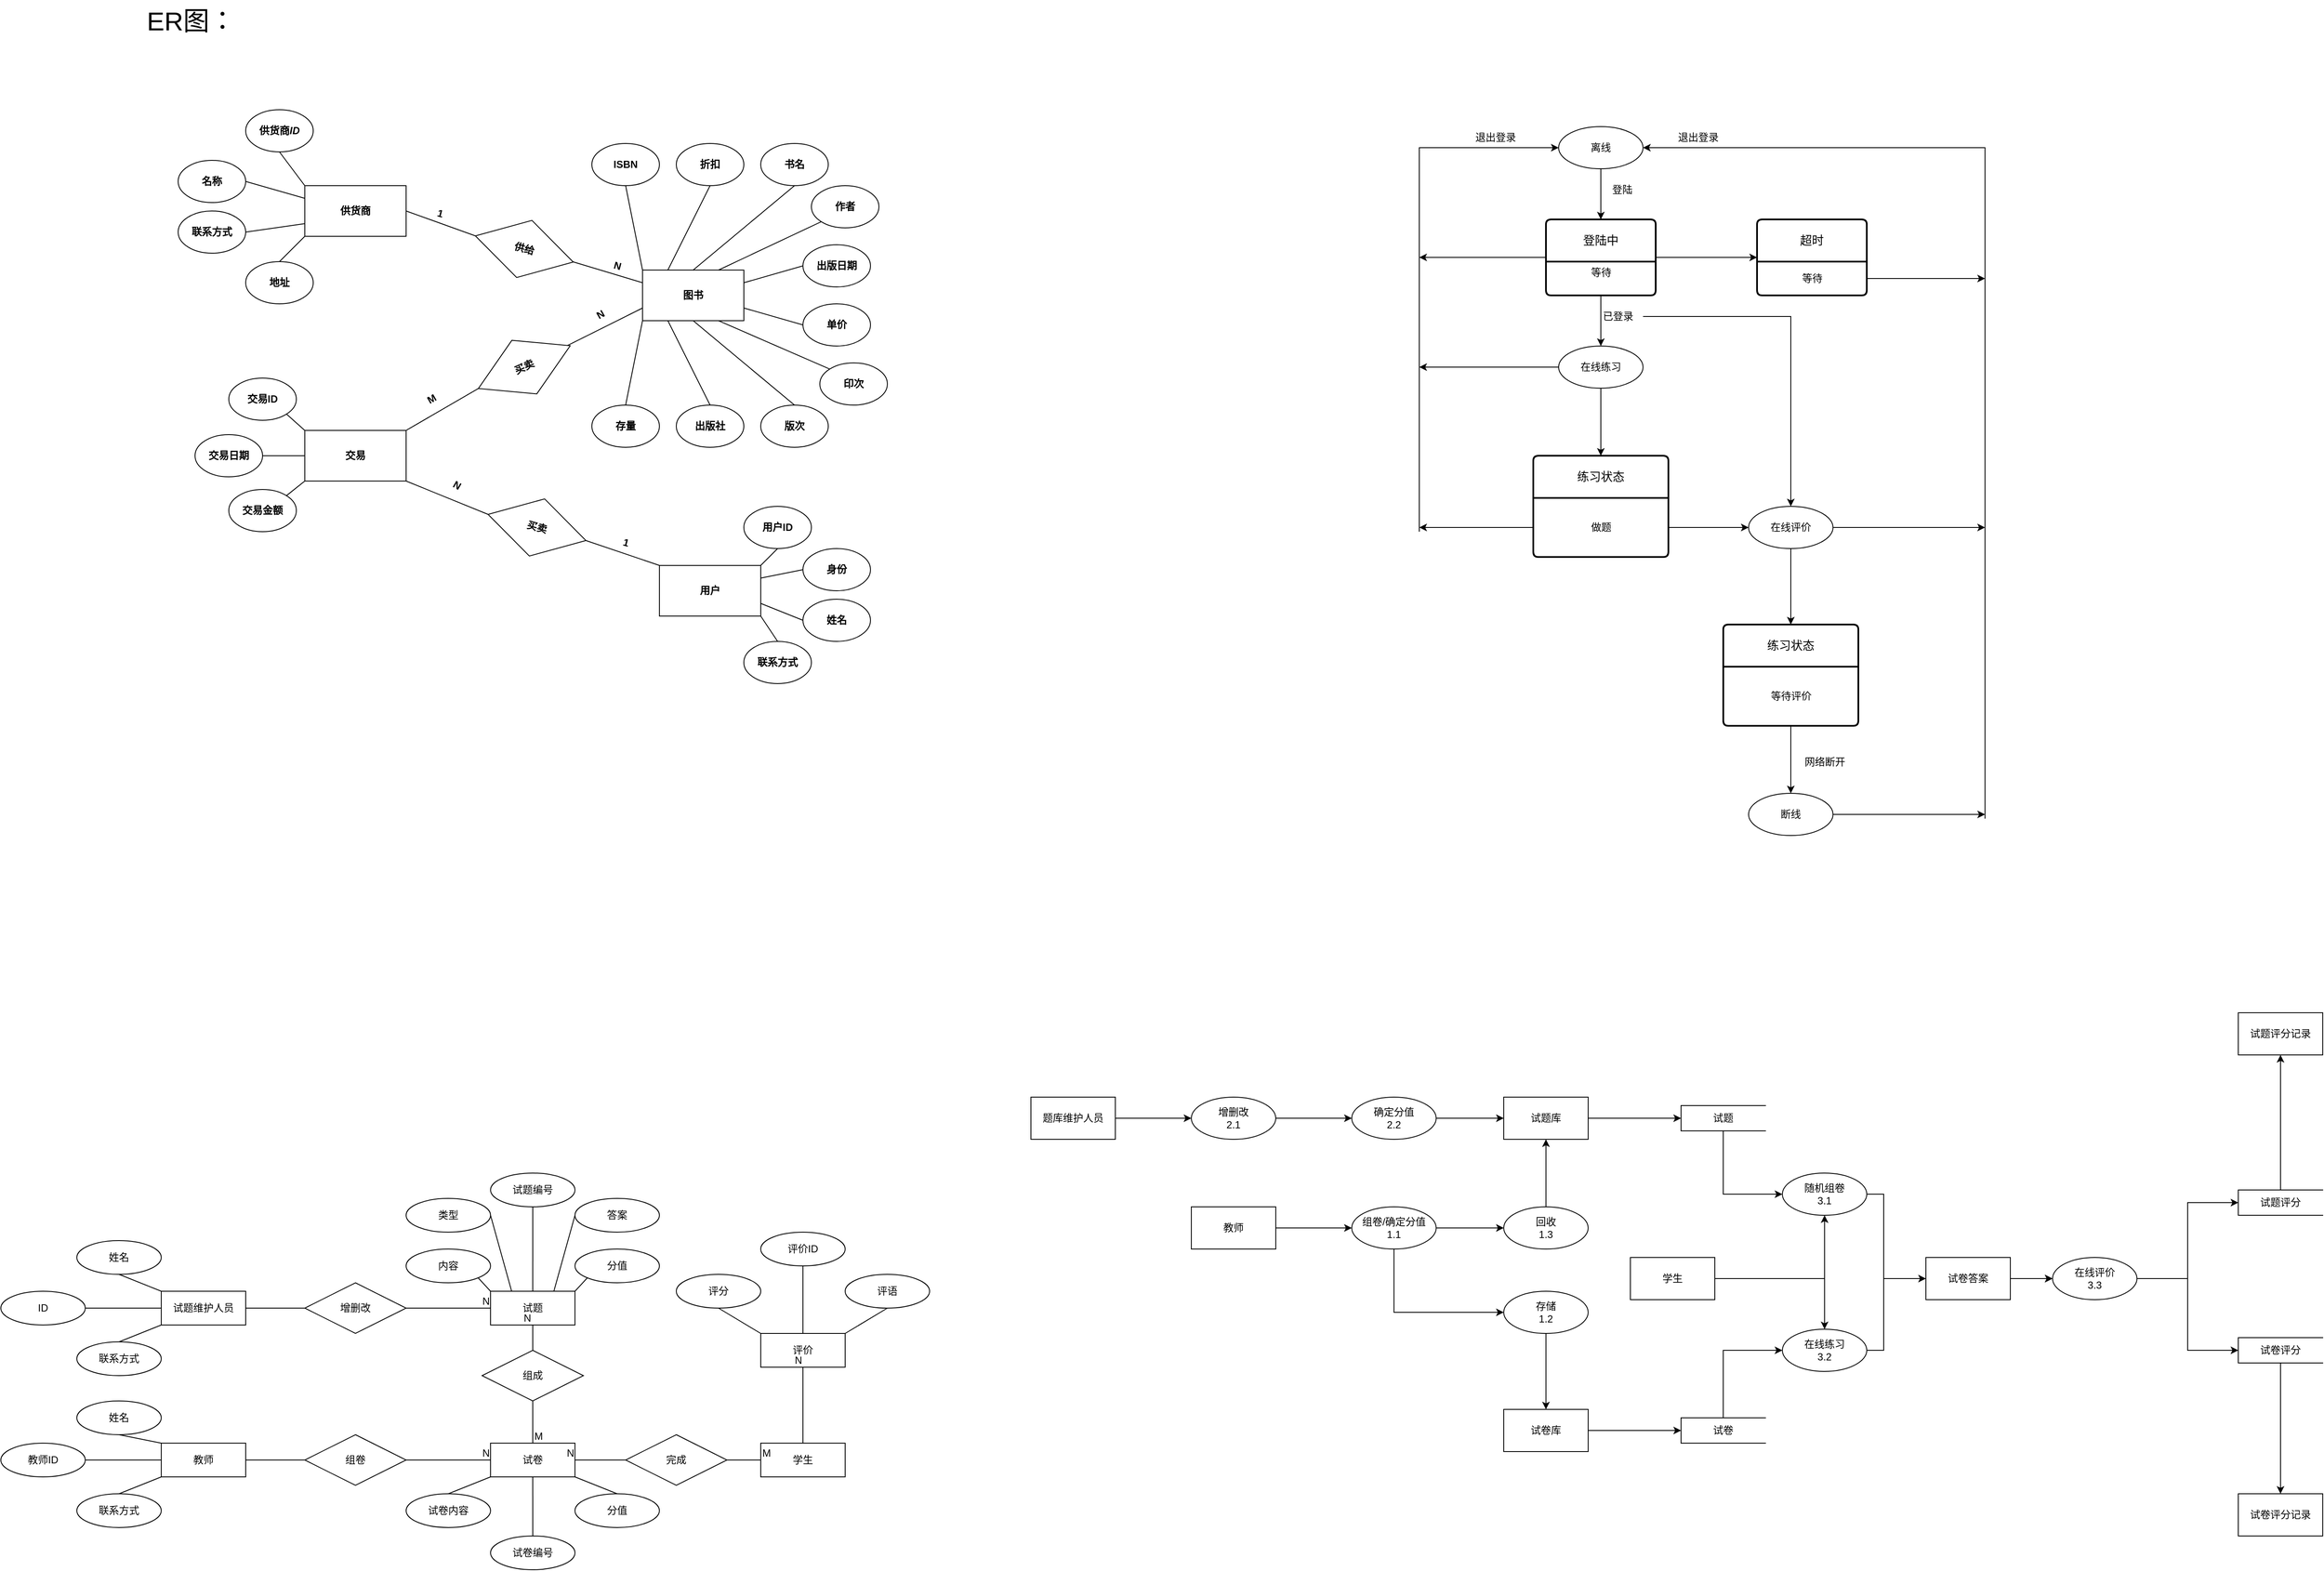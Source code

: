 <mxfile version="24.7.7">
  <diagram name="第 1 页" id="ETo3M96pmxpQNR2pEy0Q">
    <mxGraphModel dx="3614" dy="1863" grid="0" gridSize="10" guides="1" tooltips="1" connect="1" arrows="1" fold="1" page="1" pageScale="1" pageWidth="100000" pageHeight="1000000" math="0" shadow="0">
      <root>
        <mxCell id="0" />
        <mxCell id="1" parent="0" />
        <mxCell id="edP7fKeh5xxDw6Jfyfg2-1" value="图书" style="rounded=0;whiteSpace=wrap;html=1;fontStyle=1" vertex="1" parent="1">
          <mxGeometry x="810" y="730" width="120" height="60" as="geometry" />
        </mxCell>
        <mxCell id="edP7fKeh5xxDw6Jfyfg2-2" value="供货商" style="rounded=0;whiteSpace=wrap;html=1;fontStyle=1" vertex="1" parent="1">
          <mxGeometry x="410" y="630" width="120" height="60" as="geometry" />
        </mxCell>
        <mxCell id="edP7fKeh5xxDw6Jfyfg2-3" value="用户" style="rounded=0;whiteSpace=wrap;html=1;fontStyle=1" vertex="1" parent="1">
          <mxGeometry x="830" y="1080" width="120" height="60" as="geometry" />
        </mxCell>
        <mxCell id="edP7fKeh5xxDw6Jfyfg2-4" value="交易" style="rounded=0;whiteSpace=wrap;html=1;fontStyle=1" vertex="1" parent="1">
          <mxGeometry x="410" y="920" width="120" height="60" as="geometry" />
        </mxCell>
        <mxCell id="edP7fKeh5xxDw6Jfyfg2-7" value="供货商&lt;i&gt;ID&lt;/i&gt;" style="ellipse;whiteSpace=wrap;html=1;fontStyle=1" vertex="1" parent="1">
          <mxGeometry x="340" y="540" width="80" height="50" as="geometry" />
        </mxCell>
        <mxCell id="edP7fKeh5xxDw6Jfyfg2-9" value="联系方式" style="ellipse;whiteSpace=wrap;html=1;fontStyle=1" vertex="1" parent="1">
          <mxGeometry x="260" y="660" width="80" height="50" as="geometry" />
        </mxCell>
        <mxCell id="edP7fKeh5xxDw6Jfyfg2-10" value="名称" style="ellipse;whiteSpace=wrap;html=1;fontStyle=1" vertex="1" parent="1">
          <mxGeometry x="260" y="600" width="80" height="50" as="geometry" />
        </mxCell>
        <mxCell id="edP7fKeh5xxDw6Jfyfg2-11" value="印次" style="ellipse;whiteSpace=wrap;html=1;fontStyle=1" vertex="1" parent="1">
          <mxGeometry x="1020" y="840" width="80" height="50" as="geometry" />
        </mxCell>
        <mxCell id="edP7fKeh5xxDw6Jfyfg2-12" value="单价" style="ellipse;whiteSpace=wrap;html=1;fontStyle=1" vertex="1" parent="1">
          <mxGeometry x="1000" y="770" width="80" height="50" as="geometry" />
        </mxCell>
        <mxCell id="edP7fKeh5xxDw6Jfyfg2-13" value="出版日期" style="ellipse;whiteSpace=wrap;html=1;fontStyle=1" vertex="1" parent="1">
          <mxGeometry x="1000" y="700" width="80" height="50" as="geometry" />
        </mxCell>
        <mxCell id="edP7fKeh5xxDw6Jfyfg2-14" value="作者" style="ellipse;whiteSpace=wrap;html=1;fontStyle=1" vertex="1" parent="1">
          <mxGeometry x="1010" y="630" width="80" height="50" as="geometry" />
        </mxCell>
        <mxCell id="edP7fKeh5xxDw6Jfyfg2-15" value="书名" style="ellipse;whiteSpace=wrap;html=1;fontStyle=1" vertex="1" parent="1">
          <mxGeometry x="950" y="580" width="80" height="50" as="geometry" />
        </mxCell>
        <mxCell id="edP7fKeh5xxDw6Jfyfg2-16" value="ISBN" style="ellipse;whiteSpace=wrap;html=1;fontStyle=1" vertex="1" parent="1">
          <mxGeometry x="750" y="580" width="80" height="50" as="geometry" />
        </mxCell>
        <mxCell id="edP7fKeh5xxDw6Jfyfg2-18" value="版次" style="ellipse;whiteSpace=wrap;html=1;fontStyle=1" vertex="1" parent="1">
          <mxGeometry x="950" y="890" width="80" height="50" as="geometry" />
        </mxCell>
        <mxCell id="edP7fKeh5xxDw6Jfyfg2-19" value="存量" style="ellipse;whiteSpace=wrap;html=1;fontStyle=1" vertex="1" parent="1">
          <mxGeometry x="750" y="890" width="80" height="50" as="geometry" />
        </mxCell>
        <mxCell id="edP7fKeh5xxDw6Jfyfg2-20" value="折扣" style="ellipse;whiteSpace=wrap;html=1;fontStyle=1" vertex="1" parent="1">
          <mxGeometry x="850" y="580" width="80" height="50" as="geometry" />
        </mxCell>
        <mxCell id="edP7fKeh5xxDw6Jfyfg2-21" value="出版社" style="ellipse;whiteSpace=wrap;html=1;fontStyle=1" vertex="1" parent="1">
          <mxGeometry x="850" y="890" width="80" height="50" as="geometry" />
        </mxCell>
        <mxCell id="edP7fKeh5xxDw6Jfyfg2-22" value="地址" style="ellipse;whiteSpace=wrap;html=1;fontStyle=1" vertex="1" parent="1">
          <mxGeometry x="340" y="720" width="80" height="50" as="geometry" />
        </mxCell>
        <mxCell id="edP7fKeh5xxDw6Jfyfg2-23" value="" style="endArrow=none;html=1;rounded=0;entryX=0.5;entryY=1;entryDx=0;entryDy=0;exitX=0;exitY=0;exitDx=0;exitDy=0;fontStyle=1" edge="1" parent="1" source="edP7fKeh5xxDw6Jfyfg2-1" target="edP7fKeh5xxDw6Jfyfg2-16">
          <mxGeometry width="50" height="50" relative="1" as="geometry">
            <mxPoint x="760" y="840" as="sourcePoint" />
            <mxPoint x="810" y="790" as="targetPoint" />
          </mxGeometry>
        </mxCell>
        <mxCell id="edP7fKeh5xxDw6Jfyfg2-24" value="" style="endArrow=none;html=1;rounded=0;entryX=0.5;entryY=1;entryDx=0;entryDy=0;exitX=0.5;exitY=0;exitDx=0;exitDy=0;fontStyle=1" edge="1" parent="1" source="edP7fKeh5xxDw6Jfyfg2-1" target="edP7fKeh5xxDw6Jfyfg2-15">
          <mxGeometry width="50" height="50" relative="1" as="geometry">
            <mxPoint x="857" y="745" as="sourcePoint" />
            <mxPoint x="820" y="680" as="targetPoint" />
          </mxGeometry>
        </mxCell>
        <mxCell id="edP7fKeh5xxDw6Jfyfg2-25" value="" style="endArrow=none;html=1;rounded=0;entryX=0.5;entryY=0;entryDx=0;entryDy=0;exitX=0;exitY=1;exitDx=0;exitDy=0;fontStyle=1" edge="1" parent="1" source="edP7fKeh5xxDw6Jfyfg2-1" target="edP7fKeh5xxDw6Jfyfg2-19">
          <mxGeometry width="50" height="50" relative="1" as="geometry">
            <mxPoint x="867" y="755" as="sourcePoint" />
            <mxPoint x="830" y="690" as="targetPoint" />
          </mxGeometry>
        </mxCell>
        <mxCell id="edP7fKeh5xxDw6Jfyfg2-26" value="" style="endArrow=none;html=1;rounded=0;entryX=0.75;entryY=0;entryDx=0;entryDy=0;exitX=0;exitY=1;exitDx=0;exitDy=0;fontStyle=1" edge="1" parent="1" source="edP7fKeh5xxDw6Jfyfg2-14" target="edP7fKeh5xxDw6Jfyfg2-1">
          <mxGeometry width="50" height="50" relative="1" as="geometry">
            <mxPoint x="877" y="765" as="sourcePoint" />
            <mxPoint x="840" y="700" as="targetPoint" />
          </mxGeometry>
        </mxCell>
        <mxCell id="edP7fKeh5xxDw6Jfyfg2-27" value="" style="endArrow=none;html=1;rounded=0;entryX=0;entryY=0.5;entryDx=0;entryDy=0;exitX=1;exitY=0.25;exitDx=0;exitDy=0;fontStyle=1" edge="1" parent="1" source="edP7fKeh5xxDw6Jfyfg2-1" target="edP7fKeh5xxDw6Jfyfg2-13">
          <mxGeometry width="50" height="50" relative="1" as="geometry">
            <mxPoint x="887" y="775" as="sourcePoint" />
            <mxPoint x="850" y="710" as="targetPoint" />
          </mxGeometry>
        </mxCell>
        <mxCell id="edP7fKeh5xxDw6Jfyfg2-28" value="" style="endArrow=none;html=1;rounded=0;entryX=0;entryY=0.5;entryDx=0;entryDy=0;exitX=1;exitY=0.75;exitDx=0;exitDy=0;fontStyle=1" edge="1" parent="1" source="edP7fKeh5xxDw6Jfyfg2-1" target="edP7fKeh5xxDw6Jfyfg2-12">
          <mxGeometry width="50" height="50" relative="1" as="geometry">
            <mxPoint x="940" y="755" as="sourcePoint" />
            <mxPoint x="1000" y="735" as="targetPoint" />
          </mxGeometry>
        </mxCell>
        <mxCell id="edP7fKeh5xxDw6Jfyfg2-29" value="" style="endArrow=none;html=1;rounded=0;entryX=0.5;entryY=0;entryDx=0;entryDy=0;exitX=0.5;exitY=1;exitDx=0;exitDy=0;fontStyle=1" edge="1" parent="1" source="edP7fKeh5xxDw6Jfyfg2-1" target="edP7fKeh5xxDw6Jfyfg2-18">
          <mxGeometry width="50" height="50" relative="1" as="geometry">
            <mxPoint x="950" y="765" as="sourcePoint" />
            <mxPoint x="1010" y="745" as="targetPoint" />
          </mxGeometry>
        </mxCell>
        <mxCell id="edP7fKeh5xxDw6Jfyfg2-30" value="" style="endArrow=none;html=1;rounded=0;entryX=0;entryY=0;entryDx=0;entryDy=0;exitX=0.75;exitY=1;exitDx=0;exitDy=0;fontStyle=1" edge="1" parent="1" source="edP7fKeh5xxDw6Jfyfg2-1" target="edP7fKeh5xxDw6Jfyfg2-11">
          <mxGeometry width="50" height="50" relative="1" as="geometry">
            <mxPoint x="960" y="775" as="sourcePoint" />
            <mxPoint x="1020" y="755" as="targetPoint" />
          </mxGeometry>
        </mxCell>
        <mxCell id="edP7fKeh5xxDw6Jfyfg2-32" value="" style="endArrow=none;html=1;rounded=0;entryX=0.5;entryY=1;entryDx=0;entryDy=0;exitX=0;exitY=0;exitDx=0;exitDy=0;fontStyle=1" edge="1" parent="1" source="edP7fKeh5xxDw6Jfyfg2-2" target="edP7fKeh5xxDw6Jfyfg2-7">
          <mxGeometry width="50" height="50" relative="1" as="geometry">
            <mxPoint x="810" y="740" as="sourcePoint" />
            <mxPoint x="860" y="690" as="targetPoint" />
          </mxGeometry>
        </mxCell>
        <mxCell id="edP7fKeh5xxDw6Jfyfg2-33" value="" style="endArrow=none;html=1;rounded=0;entryX=1;entryY=0.5;entryDx=0;entryDy=0;exitX=0;exitY=0.25;exitDx=0;exitDy=0;fontStyle=1" edge="1" parent="1" source="edP7fKeh5xxDw6Jfyfg2-2" target="edP7fKeh5xxDw6Jfyfg2-10">
          <mxGeometry width="50" height="50" relative="1" as="geometry">
            <mxPoint x="420" y="640" as="sourcePoint" />
            <mxPoint x="390" y="600" as="targetPoint" />
          </mxGeometry>
        </mxCell>
        <mxCell id="edP7fKeh5xxDw6Jfyfg2-34" value="" style="endArrow=none;html=1;rounded=0;entryX=0;entryY=1;entryDx=0;entryDy=0;exitX=0.5;exitY=0;exitDx=0;exitDy=0;fontStyle=1" edge="1" parent="1" source="edP7fKeh5xxDw6Jfyfg2-22" target="edP7fKeh5xxDw6Jfyfg2-2">
          <mxGeometry width="50" height="50" relative="1" as="geometry">
            <mxPoint x="430" y="650" as="sourcePoint" />
            <mxPoint x="400" y="610" as="targetPoint" />
          </mxGeometry>
        </mxCell>
        <mxCell id="edP7fKeh5xxDw6Jfyfg2-35" value="" style="endArrow=none;html=1;rounded=0;entryX=1;entryY=0.5;entryDx=0;entryDy=0;exitX=0;exitY=0.75;exitDx=0;exitDy=0;fontStyle=1" edge="1" parent="1" source="edP7fKeh5xxDw6Jfyfg2-2" target="edP7fKeh5xxDw6Jfyfg2-9">
          <mxGeometry width="50" height="50" relative="1" as="geometry">
            <mxPoint x="420" y="655" as="sourcePoint" />
            <mxPoint x="350" y="635" as="targetPoint" />
          </mxGeometry>
        </mxCell>
        <mxCell id="edP7fKeh5xxDw6Jfyfg2-36" value="" style="endArrow=none;html=1;rounded=0;entryX=0.5;entryY=0;entryDx=0;entryDy=0;exitX=0.25;exitY=1;exitDx=0;exitDy=0;fontStyle=1" edge="1" parent="1" source="edP7fKeh5xxDw6Jfyfg2-1" target="edP7fKeh5xxDw6Jfyfg2-21">
          <mxGeometry width="50" height="50" relative="1" as="geometry">
            <mxPoint x="880" y="800" as="sourcePoint" />
            <mxPoint x="1000" y="900" as="targetPoint" />
          </mxGeometry>
        </mxCell>
        <mxCell id="edP7fKeh5xxDw6Jfyfg2-37" value="" style="endArrow=none;html=1;rounded=0;entryX=0.5;entryY=1;entryDx=0;entryDy=0;exitX=0.25;exitY=0;exitDx=0;exitDy=0;fontStyle=1" edge="1" parent="1" source="edP7fKeh5xxDw6Jfyfg2-1" target="edP7fKeh5xxDw6Jfyfg2-20">
          <mxGeometry width="50" height="50" relative="1" as="geometry">
            <mxPoint x="820" y="740" as="sourcePoint" />
            <mxPoint x="800" y="640" as="targetPoint" />
          </mxGeometry>
        </mxCell>
        <mxCell id="edP7fKeh5xxDw6Jfyfg2-40" value="用户ID" style="ellipse;whiteSpace=wrap;html=1;fontStyle=1" vertex="1" parent="1">
          <mxGeometry x="930" y="1010" width="80" height="50" as="geometry" />
        </mxCell>
        <mxCell id="edP7fKeh5xxDw6Jfyfg2-41" value="身份" style="ellipse;whiteSpace=wrap;html=1;fontStyle=1" vertex="1" parent="1">
          <mxGeometry x="1000" y="1060" width="80" height="50" as="geometry" />
        </mxCell>
        <mxCell id="edP7fKeh5xxDw6Jfyfg2-42" value="联系方式" style="ellipse;whiteSpace=wrap;html=1;fontStyle=1" vertex="1" parent="1">
          <mxGeometry x="930" y="1170" width="80" height="50" as="geometry" />
        </mxCell>
        <mxCell id="edP7fKeh5xxDw6Jfyfg2-43" value="姓名" style="ellipse;whiteSpace=wrap;html=1;fontStyle=1" vertex="1" parent="1">
          <mxGeometry x="1000" y="1120" width="80" height="50" as="geometry" />
        </mxCell>
        <mxCell id="edP7fKeh5xxDw6Jfyfg2-44" value="" style="endArrow=none;html=1;rounded=0;entryX=0;entryY=0.25;entryDx=0;entryDy=0;exitX=0.987;exitY=0.496;exitDx=0;exitDy=0;exitPerimeter=0;fontStyle=1" edge="1" parent="1" source="edP7fKeh5xxDw6Jfyfg2-45" target="edP7fKeh5xxDw6Jfyfg2-1">
          <mxGeometry width="50" height="50" relative="1" as="geometry">
            <mxPoint x="740" y="720" as="sourcePoint" />
            <mxPoint x="660" y="750" as="targetPoint" />
          </mxGeometry>
        </mxCell>
        <mxCell id="edP7fKeh5xxDw6Jfyfg2-46" value="" style="endArrow=none;html=1;rounded=0;entryX=0;entryY=0.5;entryDx=0;entryDy=0;exitX=1;exitY=0.5;exitDx=0;exitDy=0;fontStyle=1" edge="1" parent="1" source="edP7fKeh5xxDw6Jfyfg2-2" target="edP7fKeh5xxDw6Jfyfg2-45">
          <mxGeometry width="50" height="50" relative="1" as="geometry">
            <mxPoint x="550" y="640" as="sourcePoint" />
            <mxPoint x="813" y="752" as="targetPoint" />
          </mxGeometry>
        </mxCell>
        <mxCell id="edP7fKeh5xxDw6Jfyfg2-45" value="供给" style="rhombus;whiteSpace=wrap;html=1;rotation=15;fontStyle=1" vertex="1" parent="1">
          <mxGeometry x="610" y="670" width="119.98" height="70" as="geometry" />
        </mxCell>
        <mxCell id="edP7fKeh5xxDw6Jfyfg2-48" value="1" style="text;html=1;align=center;verticalAlign=middle;resizable=0;points=[];autosize=1;strokeColor=none;fillColor=none;rotation=15;fontStyle=1" vertex="1" parent="1">
          <mxGeometry x="555" y="648" width="30" height="30" as="geometry" />
        </mxCell>
        <mxCell id="edP7fKeh5xxDw6Jfyfg2-49" value="N" style="text;html=1;align=center;verticalAlign=middle;resizable=0;points=[];autosize=1;strokeColor=none;fillColor=none;rotation=15;fontStyle=1" vertex="1" parent="1">
          <mxGeometry x="765" y="710" width="30" height="30" as="geometry" />
        </mxCell>
        <mxCell id="edP7fKeh5xxDw6Jfyfg2-50" value="" style="endArrow=none;html=1;rounded=0;entryX=0;entryY=0.75;entryDx=0;entryDy=0;fontStyle=1" edge="1" parent="1" source="edP7fKeh5xxDw6Jfyfg2-52" target="edP7fKeh5xxDw6Jfyfg2-1">
          <mxGeometry width="50" height="50" relative="1" as="geometry">
            <mxPoint x="530" y="920" as="sourcePoint" />
            <mxPoint x="580" y="870" as="targetPoint" />
          </mxGeometry>
        </mxCell>
        <mxCell id="edP7fKeh5xxDw6Jfyfg2-53" value="" style="endArrow=none;html=1;rounded=0;entryX=0;entryY=0.5;entryDx=0;entryDy=0;fontStyle=1" edge="1" parent="1" target="edP7fKeh5xxDw6Jfyfg2-52">
          <mxGeometry width="50" height="50" relative="1" as="geometry">
            <mxPoint x="530" y="920" as="sourcePoint" />
            <mxPoint x="810" y="775" as="targetPoint" />
          </mxGeometry>
        </mxCell>
        <mxCell id="edP7fKeh5xxDw6Jfyfg2-52" value="买卖" style="rhombus;whiteSpace=wrap;html=1;rotation=-25;fontStyle=1" vertex="1" parent="1">
          <mxGeometry x="610" y="810" width="119.98" height="70" as="geometry" />
        </mxCell>
        <mxCell id="edP7fKeh5xxDw6Jfyfg2-54" value="M" style="text;html=1;align=center;verticalAlign=middle;resizable=0;points=[];autosize=1;strokeColor=none;fillColor=none;rotation=-30;fontStyle=1" vertex="1" parent="1">
          <mxGeometry x="545" y="868" width="30" height="30" as="geometry" />
        </mxCell>
        <mxCell id="edP7fKeh5xxDw6Jfyfg2-55" value="N" style="text;html=1;align=center;verticalAlign=middle;resizable=0;points=[];autosize=1;strokeColor=none;fillColor=none;rotation=-30;fontStyle=1" vertex="1" parent="1">
          <mxGeometry x="745" y="768" width="30" height="30" as="geometry" />
        </mxCell>
        <mxCell id="edP7fKeh5xxDw6Jfyfg2-57" value="交易金额" style="ellipse;whiteSpace=wrap;html=1;fontStyle=1" vertex="1" parent="1">
          <mxGeometry x="320" y="990" width="80" height="50" as="geometry" />
        </mxCell>
        <mxCell id="edP7fKeh5xxDw6Jfyfg2-58" value="交易日期" style="ellipse;whiteSpace=wrap;html=1;fontStyle=1" vertex="1" parent="1">
          <mxGeometry x="280" y="925" width="80" height="50" as="geometry" />
        </mxCell>
        <mxCell id="edP7fKeh5xxDw6Jfyfg2-59" value="交易ID" style="ellipse;whiteSpace=wrap;html=1;fontStyle=1" vertex="1" parent="1">
          <mxGeometry x="320" y="858" width="80" height="50" as="geometry" />
        </mxCell>
        <mxCell id="edP7fKeh5xxDw6Jfyfg2-60" value="" style="endArrow=none;html=1;rounded=0;exitX=1;exitY=0.5;exitDx=0;exitDy=0;entryX=0;entryY=0.5;entryDx=0;entryDy=0;fontStyle=1" edge="1" parent="1" source="edP7fKeh5xxDw6Jfyfg2-58" target="edP7fKeh5xxDw6Jfyfg2-4">
          <mxGeometry width="50" height="50" relative="1" as="geometry">
            <mxPoint x="710" y="970" as="sourcePoint" />
            <mxPoint x="760" y="920" as="targetPoint" />
          </mxGeometry>
        </mxCell>
        <mxCell id="edP7fKeh5xxDw6Jfyfg2-61" value="" style="endArrow=none;html=1;rounded=0;exitX=1;exitY=0;exitDx=0;exitDy=0;entryX=0;entryY=1;entryDx=0;entryDy=0;fontStyle=1" edge="1" parent="1" source="edP7fKeh5xxDw6Jfyfg2-57" target="edP7fKeh5xxDw6Jfyfg2-4">
          <mxGeometry width="50" height="50" relative="1" as="geometry">
            <mxPoint x="370" y="960" as="sourcePoint" />
            <mxPoint x="420" y="960" as="targetPoint" />
          </mxGeometry>
        </mxCell>
        <mxCell id="edP7fKeh5xxDw6Jfyfg2-62" value="" style="endArrow=none;html=1;rounded=0;exitX=1;exitY=1;exitDx=0;exitDy=0;entryX=0;entryY=0;entryDx=0;entryDy=0;fontStyle=1" edge="1" parent="1" source="edP7fKeh5xxDw6Jfyfg2-59" target="edP7fKeh5xxDw6Jfyfg2-4">
          <mxGeometry width="50" height="50" relative="1" as="geometry">
            <mxPoint x="380" y="970" as="sourcePoint" />
            <mxPoint x="430" y="970" as="targetPoint" />
          </mxGeometry>
        </mxCell>
        <mxCell id="edP7fKeh5xxDw6Jfyfg2-63" value="" style="endArrow=none;html=1;rounded=0;exitX=1;exitY=0.5;exitDx=0;exitDy=0;entryX=0;entryY=0;entryDx=0;entryDy=0;fontStyle=1" edge="1" parent="1" source="edP7fKeh5xxDw6Jfyfg2-64" target="edP7fKeh5xxDw6Jfyfg2-3">
          <mxGeometry width="50" height="50" relative="1" as="geometry">
            <mxPoint x="770" y="870" as="sourcePoint" />
            <mxPoint x="820" y="820" as="targetPoint" />
          </mxGeometry>
        </mxCell>
        <mxCell id="edP7fKeh5xxDw6Jfyfg2-65" value="" style="endArrow=none;html=1;rounded=0;exitX=1;exitY=1;exitDx=0;exitDy=0;entryX=0;entryY=0.5;entryDx=0;entryDy=0;fontStyle=1" edge="1" parent="1" source="edP7fKeh5xxDw6Jfyfg2-4" target="edP7fKeh5xxDw6Jfyfg2-64">
          <mxGeometry width="50" height="50" relative="1" as="geometry">
            <mxPoint x="530" y="980" as="sourcePoint" />
            <mxPoint x="810" y="1080" as="targetPoint" />
          </mxGeometry>
        </mxCell>
        <mxCell id="edP7fKeh5xxDw6Jfyfg2-64" value="买卖" style="rhombus;whiteSpace=wrap;html=1;rotation=15;fontStyle=1" vertex="1" parent="1">
          <mxGeometry x="625.02" y="1000" width="119.98" height="70" as="geometry" />
        </mxCell>
        <mxCell id="edP7fKeh5xxDw6Jfyfg2-66" value="1" style="text;html=1;align=center;verticalAlign=middle;resizable=0;points=[];autosize=1;strokeColor=none;fillColor=none;rotation=15;fontStyle=1" vertex="1" parent="1">
          <mxGeometry x="775" y="1038" width="30" height="30" as="geometry" />
        </mxCell>
        <mxCell id="edP7fKeh5xxDw6Jfyfg2-67" value="N" style="text;html=1;align=center;verticalAlign=middle;resizable=0;points=[];autosize=1;strokeColor=none;fillColor=none;rotation=30;fontStyle=1" vertex="1" parent="1">
          <mxGeometry x="575" y="970" width="30" height="30" as="geometry" />
        </mxCell>
        <mxCell id="edP7fKeh5xxDw6Jfyfg2-69" value="" style="endArrow=none;html=1;rounded=0;entryX=0.5;entryY=1;entryDx=0;entryDy=0;exitX=1;exitY=0;exitDx=0;exitDy=0;fontStyle=1" edge="1" parent="1" source="edP7fKeh5xxDw6Jfyfg2-3" target="edP7fKeh5xxDw6Jfyfg2-40">
          <mxGeometry width="50" height="50" relative="1" as="geometry">
            <mxPoint x="820" y="1000" as="sourcePoint" />
            <mxPoint x="870" y="950" as="targetPoint" />
          </mxGeometry>
        </mxCell>
        <mxCell id="edP7fKeh5xxDw6Jfyfg2-70" value="" style="endArrow=none;html=1;rounded=0;entryX=0;entryY=0.5;entryDx=0;entryDy=0;exitX=1;exitY=0.25;exitDx=0;exitDy=0;fontStyle=1" edge="1" parent="1" source="edP7fKeh5xxDw6Jfyfg2-3" target="edP7fKeh5xxDw6Jfyfg2-41">
          <mxGeometry width="50" height="50" relative="1" as="geometry">
            <mxPoint x="940" y="1095" as="sourcePoint" />
            <mxPoint x="980" y="1070" as="targetPoint" />
          </mxGeometry>
        </mxCell>
        <mxCell id="edP7fKeh5xxDw6Jfyfg2-71" value="" style="endArrow=none;html=1;rounded=0;entryX=0;entryY=0.5;entryDx=0;entryDy=0;exitX=1;exitY=0.75;exitDx=0;exitDy=0;fontStyle=1" edge="1" parent="1" source="edP7fKeh5xxDw6Jfyfg2-3" target="edP7fKeh5xxDw6Jfyfg2-43">
          <mxGeometry width="50" height="50" relative="1" as="geometry">
            <mxPoint x="970" y="1100" as="sourcePoint" />
            <mxPoint x="990" y="1080" as="targetPoint" />
          </mxGeometry>
        </mxCell>
        <mxCell id="edP7fKeh5xxDw6Jfyfg2-72" value="" style="endArrow=none;html=1;rounded=0;entryX=0.5;entryY=0;entryDx=0;entryDy=0;exitX=1;exitY=1;exitDx=0;exitDy=0;fontStyle=1" edge="1" parent="1" source="edP7fKeh5xxDw6Jfyfg2-3" target="edP7fKeh5xxDw6Jfyfg2-42">
          <mxGeometry width="50" height="50" relative="1" as="geometry">
            <mxPoint x="980" y="1110" as="sourcePoint" />
            <mxPoint x="1000" y="1090" as="targetPoint" />
          </mxGeometry>
        </mxCell>
        <mxCell id="edP7fKeh5xxDw6Jfyfg2-73" value="&lt;font style=&quot;font-size: 31px;&quot;&gt;ER图：&lt;/font&gt;" style="text;html=1;align=center;verticalAlign=middle;resizable=0;points=[];autosize=1;strokeColor=none;fillColor=none;" vertex="1" parent="1">
          <mxGeometry x="210" y="410" width="130" height="50" as="geometry" />
        </mxCell>
        <mxCell id="edP7fKeh5xxDw6Jfyfg2-110" value="评价" style="whiteSpace=wrap;html=1;align=center;" vertex="1" parent="1">
          <mxGeometry x="950" y="1990" width="100" height="40" as="geometry" />
        </mxCell>
        <mxCell id="edP7fKeh5xxDw6Jfyfg2-111" value="教师" style="whiteSpace=wrap;html=1;align=center;" vertex="1" parent="1">
          <mxGeometry x="240" y="2120" width="100" height="40" as="geometry" />
        </mxCell>
        <mxCell id="edP7fKeh5xxDw6Jfyfg2-112" value="试卷" style="whiteSpace=wrap;html=1;align=center;" vertex="1" parent="1">
          <mxGeometry x="629.98" y="2120" width="100" height="40" as="geometry" />
        </mxCell>
        <mxCell id="edP7fKeh5xxDw6Jfyfg2-113" value="试题" style="whiteSpace=wrap;html=1;align=center;" vertex="1" parent="1">
          <mxGeometry x="629.98" y="1940" width="100" height="40" as="geometry" />
        </mxCell>
        <mxCell id="edP7fKeh5xxDw6Jfyfg2-114" value="学生" style="whiteSpace=wrap;html=1;align=center;" vertex="1" parent="1">
          <mxGeometry x="950" y="2120" width="100" height="40" as="geometry" />
        </mxCell>
        <mxCell id="edP7fKeh5xxDw6Jfyfg2-115" value="试题维护人员" style="whiteSpace=wrap;html=1;align=center;" vertex="1" parent="1">
          <mxGeometry x="240" y="1940" width="100" height="40" as="geometry" />
        </mxCell>
        <mxCell id="edP7fKeh5xxDw6Jfyfg2-117" value="" style="endArrow=none;html=1;rounded=0;exitX=1;exitY=0.5;exitDx=0;exitDy=0;entryX=0;entryY=0.5;entryDx=0;entryDy=0;" edge="1" parent="1" source="edP7fKeh5xxDw6Jfyfg2-122" target="edP7fKeh5xxDw6Jfyfg2-113">
          <mxGeometry relative="1" as="geometry">
            <mxPoint x="395" y="1960" as="sourcePoint" />
            <mxPoint x="555" y="1960" as="targetPoint" />
          </mxGeometry>
        </mxCell>
        <mxCell id="edP7fKeh5xxDw6Jfyfg2-118" value="N" style="resizable=0;html=1;whiteSpace=wrap;align=right;verticalAlign=bottom;" connectable="0" vertex="1" parent="edP7fKeh5xxDw6Jfyfg2-117">
          <mxGeometry x="1" relative="1" as="geometry" />
        </mxCell>
        <mxCell id="edP7fKeh5xxDw6Jfyfg2-123" value="" style="endArrow=none;html=1;rounded=0;exitX=1;exitY=0.5;exitDx=0;exitDy=0;" edge="1" parent="1" source="edP7fKeh5xxDw6Jfyfg2-115" target="edP7fKeh5xxDw6Jfyfg2-122">
          <mxGeometry relative="1" as="geometry">
            <mxPoint x="390" y="1960" as="sourcePoint" />
            <mxPoint x="555" y="1960" as="targetPoint" />
          </mxGeometry>
        </mxCell>
        <mxCell id="edP7fKeh5xxDw6Jfyfg2-122" value="增删改" style="shape=rhombus;perimeter=rhombusPerimeter;whiteSpace=wrap;html=1;align=center;" vertex="1" parent="1">
          <mxGeometry x="410" y="1930" width="120" height="60" as="geometry" />
        </mxCell>
        <mxCell id="edP7fKeh5xxDw6Jfyfg2-125" value="" style="endArrow=none;html=1;rounded=0;exitX=1;exitY=0.5;exitDx=0;exitDy=0;entryX=0;entryY=0.5;entryDx=0;entryDy=0;" edge="1" parent="1" source="edP7fKeh5xxDw6Jfyfg2-127" target="edP7fKeh5xxDw6Jfyfg2-112">
          <mxGeometry relative="1" as="geometry">
            <mxPoint x="520" y="2140" as="sourcePoint" />
            <mxPoint x="680" y="2140" as="targetPoint" />
          </mxGeometry>
        </mxCell>
        <mxCell id="edP7fKeh5xxDw6Jfyfg2-126" value="N" style="resizable=0;html=1;whiteSpace=wrap;align=right;verticalAlign=bottom;" connectable="0" vertex="1" parent="edP7fKeh5xxDw6Jfyfg2-125">
          <mxGeometry x="1" relative="1" as="geometry" />
        </mxCell>
        <mxCell id="edP7fKeh5xxDw6Jfyfg2-128" value="" style="endArrow=none;html=1;rounded=0;exitX=1;exitY=0.5;exitDx=0;exitDy=0;entryX=0;entryY=0.5;entryDx=0;entryDy=0;" edge="1" parent="1" source="edP7fKeh5xxDw6Jfyfg2-111" target="edP7fKeh5xxDw6Jfyfg2-127">
          <mxGeometry relative="1" as="geometry">
            <mxPoint x="340" y="2140" as="sourcePoint" />
            <mxPoint x="630" y="2140" as="targetPoint" />
          </mxGeometry>
        </mxCell>
        <mxCell id="edP7fKeh5xxDw6Jfyfg2-127" value="组卷" style="shape=rhombus;perimeter=rhombusPerimeter;whiteSpace=wrap;html=1;align=center;" vertex="1" parent="1">
          <mxGeometry x="410" y="2110" width="120" height="60" as="geometry" />
        </mxCell>
        <mxCell id="edP7fKeh5xxDw6Jfyfg2-130" value="" style="endArrow=none;html=1;rounded=0;entryX=0.5;entryY=1;entryDx=0;entryDy=0;exitX=0.5;exitY=0;exitDx=0;exitDy=0;" edge="1" parent="1" source="edP7fKeh5xxDw6Jfyfg2-112" target="edP7fKeh5xxDw6Jfyfg2-113">
          <mxGeometry relative="1" as="geometry">
            <mxPoint x="520" y="2070" as="sourcePoint" />
            <mxPoint x="680" y="2070" as="targetPoint" />
          </mxGeometry>
        </mxCell>
        <mxCell id="edP7fKeh5xxDw6Jfyfg2-131" value="M" style="resizable=0;html=1;whiteSpace=wrap;align=left;verticalAlign=bottom;" connectable="0" vertex="1" parent="edP7fKeh5xxDw6Jfyfg2-130">
          <mxGeometry x="-1" relative="1" as="geometry" />
        </mxCell>
        <mxCell id="edP7fKeh5xxDw6Jfyfg2-132" value="N" style="resizable=0;html=1;whiteSpace=wrap;align=right;verticalAlign=bottom;" connectable="0" vertex="1" parent="edP7fKeh5xxDw6Jfyfg2-130">
          <mxGeometry x="1" relative="1" as="geometry" />
        </mxCell>
        <mxCell id="edP7fKeh5xxDw6Jfyfg2-133" value="组成" style="shape=rhombus;perimeter=rhombusPerimeter;whiteSpace=wrap;html=1;align=center;" vertex="1" parent="1">
          <mxGeometry x="619.98" y="2010" width="120" height="60" as="geometry" />
        </mxCell>
        <mxCell id="edP7fKeh5xxDw6Jfyfg2-134" value="" style="endArrow=none;html=1;rounded=0;exitX=0;exitY=0.5;exitDx=0;exitDy=0;entryX=1;entryY=0.5;entryDx=0;entryDy=0;" edge="1" parent="1" source="edP7fKeh5xxDw6Jfyfg2-137" target="edP7fKeh5xxDw6Jfyfg2-112">
          <mxGeometry relative="1" as="geometry">
            <mxPoint x="610" y="2050" as="sourcePoint" />
            <mxPoint x="770" y="2050" as="targetPoint" />
          </mxGeometry>
        </mxCell>
        <mxCell id="edP7fKeh5xxDw6Jfyfg2-136" value="N" style="resizable=0;html=1;whiteSpace=wrap;align=right;verticalAlign=bottom;" connectable="0" vertex="1" parent="edP7fKeh5xxDw6Jfyfg2-134">
          <mxGeometry x="1" relative="1" as="geometry" />
        </mxCell>
        <mxCell id="edP7fKeh5xxDw6Jfyfg2-138" value="" style="endArrow=none;html=1;rounded=0;exitX=0;exitY=0.5;exitDx=0;exitDy=0;entryX=1;entryY=0.5;entryDx=0;entryDy=0;" edge="1" parent="1" source="edP7fKeh5xxDw6Jfyfg2-114" target="edP7fKeh5xxDw6Jfyfg2-137">
          <mxGeometry relative="1" as="geometry">
            <mxPoint x="950" y="2140" as="sourcePoint" />
            <mxPoint x="730" y="2140" as="targetPoint" />
          </mxGeometry>
        </mxCell>
        <mxCell id="edP7fKeh5xxDw6Jfyfg2-139" value="M" style="resizable=0;html=1;whiteSpace=wrap;align=left;verticalAlign=bottom;" connectable="0" vertex="1" parent="edP7fKeh5xxDw6Jfyfg2-138">
          <mxGeometry x="-1" relative="1" as="geometry" />
        </mxCell>
        <mxCell id="edP7fKeh5xxDw6Jfyfg2-137" value="完成" style="shape=rhombus;perimeter=rhombusPerimeter;whiteSpace=wrap;html=1;align=center;" vertex="1" parent="1">
          <mxGeometry x="790" y="2110" width="120" height="60" as="geometry" />
        </mxCell>
        <mxCell id="edP7fKeh5xxDw6Jfyfg2-141" value="" style="endArrow=none;html=1;rounded=0;entryX=0.5;entryY=1;entryDx=0;entryDy=0;exitX=0.5;exitY=0;exitDx=0;exitDy=0;" edge="1" parent="1" source="edP7fKeh5xxDw6Jfyfg2-114" target="edP7fKeh5xxDw6Jfyfg2-110">
          <mxGeometry relative="1" as="geometry">
            <mxPoint x="610" y="2050" as="sourcePoint" />
            <mxPoint x="770" y="2050" as="targetPoint" />
          </mxGeometry>
        </mxCell>
        <mxCell id="edP7fKeh5xxDw6Jfyfg2-142" value="N" style="resizable=0;html=1;whiteSpace=wrap;align=right;verticalAlign=bottom;" connectable="0" vertex="1" parent="edP7fKeh5xxDw6Jfyfg2-141">
          <mxGeometry x="1" relative="1" as="geometry" />
        </mxCell>
        <mxCell id="edP7fKeh5xxDw6Jfyfg2-143" value="内容" style="ellipse;whiteSpace=wrap;html=1;align=center;" vertex="1" parent="1">
          <mxGeometry x="529.98" y="1890" width="100" height="40" as="geometry" />
        </mxCell>
        <mxCell id="edP7fKeh5xxDw6Jfyfg2-144" value="试题编号" style="ellipse;whiteSpace=wrap;html=1;align=center;" vertex="1" parent="1">
          <mxGeometry x="630" y="1800" width="100" height="40" as="geometry" />
        </mxCell>
        <mxCell id="edP7fKeh5xxDw6Jfyfg2-145" value="类型" style="ellipse;whiteSpace=wrap;html=1;align=center;" vertex="1" parent="1">
          <mxGeometry x="529.98" y="1830" width="100" height="40" as="geometry" />
        </mxCell>
        <mxCell id="edP7fKeh5xxDw6Jfyfg2-146" value="答案" style="ellipse;whiteSpace=wrap;html=1;align=center;" vertex="1" parent="1">
          <mxGeometry x="730" y="1830" width="100" height="40" as="geometry" />
        </mxCell>
        <mxCell id="edP7fKeh5xxDw6Jfyfg2-147" value="分值" style="ellipse;whiteSpace=wrap;html=1;align=center;" vertex="1" parent="1">
          <mxGeometry x="730" y="1890" width="100" height="40" as="geometry" />
        </mxCell>
        <mxCell id="edP7fKeh5xxDw6Jfyfg2-154" value="" style="endArrow=none;html=1;rounded=0;entryX=0;entryY=0;entryDx=0;entryDy=0;exitX=1;exitY=1;exitDx=0;exitDy=0;" edge="1" parent="1" source="edP7fKeh5xxDw6Jfyfg2-143" target="edP7fKeh5xxDw6Jfyfg2-113">
          <mxGeometry relative="1" as="geometry">
            <mxPoint x="580" y="1900" as="sourcePoint" />
            <mxPoint x="740" y="1900" as="targetPoint" />
          </mxGeometry>
        </mxCell>
        <mxCell id="edP7fKeh5xxDw6Jfyfg2-155" value="" style="endArrow=none;html=1;rounded=0;entryX=1;entryY=0;entryDx=0;entryDy=0;exitX=0;exitY=1;exitDx=0;exitDy=0;" edge="1" parent="1" source="edP7fKeh5xxDw6Jfyfg2-147" target="edP7fKeh5xxDw6Jfyfg2-113">
          <mxGeometry relative="1" as="geometry">
            <mxPoint x="615" y="1934" as="sourcePoint" />
            <mxPoint x="640" y="1950" as="targetPoint" />
          </mxGeometry>
        </mxCell>
        <mxCell id="edP7fKeh5xxDw6Jfyfg2-156" value="" style="endArrow=none;html=1;rounded=0;entryX=0.25;entryY=0;entryDx=0;entryDy=0;exitX=1;exitY=0.5;exitDx=0;exitDy=0;" edge="1" parent="1" source="edP7fKeh5xxDw6Jfyfg2-145" target="edP7fKeh5xxDw6Jfyfg2-113">
          <mxGeometry relative="1" as="geometry">
            <mxPoint x="625" y="1944" as="sourcePoint" />
            <mxPoint x="650" y="1960" as="targetPoint" />
          </mxGeometry>
        </mxCell>
        <mxCell id="edP7fKeh5xxDw6Jfyfg2-157" value="" style="endArrow=none;html=1;rounded=0;entryX=0.75;entryY=0;entryDx=0;entryDy=0;exitX=0;exitY=0.5;exitDx=0;exitDy=0;" edge="1" parent="1" source="edP7fKeh5xxDw6Jfyfg2-146" target="edP7fKeh5xxDw6Jfyfg2-113">
          <mxGeometry relative="1" as="geometry">
            <mxPoint x="639" y="1865" as="sourcePoint" />
            <mxPoint x="665" y="1950" as="targetPoint" />
          </mxGeometry>
        </mxCell>
        <mxCell id="edP7fKeh5xxDw6Jfyfg2-158" value="" style="endArrow=none;html=1;rounded=0;entryX=0.5;entryY=0;entryDx=0;entryDy=0;exitX=0.5;exitY=1;exitDx=0;exitDy=0;" edge="1" parent="1" source="edP7fKeh5xxDw6Jfyfg2-144" target="edP7fKeh5xxDw6Jfyfg2-113">
          <mxGeometry relative="1" as="geometry">
            <mxPoint x="649" y="1875" as="sourcePoint" />
            <mxPoint x="675" y="1960" as="targetPoint" />
          </mxGeometry>
        </mxCell>
        <mxCell id="edP7fKeh5xxDw6Jfyfg2-159" value="姓名" style="ellipse;whiteSpace=wrap;html=1;align=center;" vertex="1" parent="1">
          <mxGeometry x="140" y="2070" width="100" height="40" as="geometry" />
        </mxCell>
        <mxCell id="edP7fKeh5xxDw6Jfyfg2-160" value="联系方式" style="ellipse;whiteSpace=wrap;html=1;align=center;" vertex="1" parent="1">
          <mxGeometry x="140" y="2180" width="100" height="40" as="geometry" />
        </mxCell>
        <mxCell id="edP7fKeh5xxDw6Jfyfg2-161" value="教师ID" style="ellipse;whiteSpace=wrap;html=1;align=center;" vertex="1" parent="1">
          <mxGeometry x="50" y="2120" width="100" height="40" as="geometry" />
        </mxCell>
        <mxCell id="edP7fKeh5xxDw6Jfyfg2-162" value="" style="endArrow=none;html=1;rounded=0;exitX=1;exitY=0.5;exitDx=0;exitDy=0;entryX=0;entryY=0.5;entryDx=0;entryDy=0;" edge="1" parent="1" source="edP7fKeh5xxDw6Jfyfg2-161" target="edP7fKeh5xxDw6Jfyfg2-111">
          <mxGeometry relative="1" as="geometry">
            <mxPoint x="370" y="2020" as="sourcePoint" />
            <mxPoint x="530" y="2020" as="targetPoint" />
          </mxGeometry>
        </mxCell>
        <mxCell id="edP7fKeh5xxDw6Jfyfg2-163" value="" style="endArrow=none;html=1;rounded=0;exitX=0.5;exitY=1;exitDx=0;exitDy=0;entryX=0;entryY=0;entryDx=0;entryDy=0;" edge="1" parent="1" source="edP7fKeh5xxDw6Jfyfg2-159" target="edP7fKeh5xxDw6Jfyfg2-111">
          <mxGeometry relative="1" as="geometry">
            <mxPoint x="170" y="2150" as="sourcePoint" />
            <mxPoint x="250" y="2150" as="targetPoint" />
          </mxGeometry>
        </mxCell>
        <mxCell id="edP7fKeh5xxDw6Jfyfg2-164" value="" style="endArrow=none;html=1;rounded=0;exitX=0.5;exitY=0;exitDx=0;exitDy=0;entryX=0;entryY=1;entryDx=0;entryDy=0;" edge="1" parent="1" source="edP7fKeh5xxDw6Jfyfg2-160" target="edP7fKeh5xxDw6Jfyfg2-111">
          <mxGeometry relative="1" as="geometry">
            <mxPoint x="180" y="2160" as="sourcePoint" />
            <mxPoint x="260" y="2160" as="targetPoint" />
          </mxGeometry>
        </mxCell>
        <mxCell id="edP7fKeh5xxDw6Jfyfg2-165" value="姓名" style="ellipse;whiteSpace=wrap;html=1;align=center;" vertex="1" parent="1">
          <mxGeometry x="140" y="1880" width="100" height="40" as="geometry" />
        </mxCell>
        <mxCell id="edP7fKeh5xxDw6Jfyfg2-166" value="ID" style="ellipse;whiteSpace=wrap;html=1;align=center;" vertex="1" parent="1">
          <mxGeometry x="50" y="1940" width="100" height="40" as="geometry" />
        </mxCell>
        <mxCell id="edP7fKeh5xxDw6Jfyfg2-167" value="联系方式" style="ellipse;whiteSpace=wrap;html=1;align=center;" vertex="1" parent="1">
          <mxGeometry x="140" y="2000" width="100" height="40" as="geometry" />
        </mxCell>
        <mxCell id="edP7fKeh5xxDw6Jfyfg2-168" value="" style="endArrow=none;html=1;rounded=0;entryX=0;entryY=0.5;entryDx=0;entryDy=0;exitX=1;exitY=0.5;exitDx=0;exitDy=0;" edge="1" parent="1" source="edP7fKeh5xxDw6Jfyfg2-166" target="edP7fKeh5xxDw6Jfyfg2-115">
          <mxGeometry relative="1" as="geometry">
            <mxPoint x="70" y="1990" as="sourcePoint" />
            <mxPoint x="230" y="1990" as="targetPoint" />
          </mxGeometry>
        </mxCell>
        <mxCell id="edP7fKeh5xxDw6Jfyfg2-169" value="" style="endArrow=none;html=1;rounded=0;entryX=0;entryY=1;entryDx=0;entryDy=0;exitX=0.5;exitY=0;exitDx=0;exitDy=0;" edge="1" parent="1" source="edP7fKeh5xxDw6Jfyfg2-167" target="edP7fKeh5xxDw6Jfyfg2-115">
          <mxGeometry relative="1" as="geometry">
            <mxPoint x="160" y="1970" as="sourcePoint" />
            <mxPoint x="250" y="1970" as="targetPoint" />
          </mxGeometry>
        </mxCell>
        <mxCell id="edP7fKeh5xxDw6Jfyfg2-170" value="" style="endArrow=none;html=1;rounded=0;entryX=0;entryY=0;entryDx=0;entryDy=0;exitX=0.5;exitY=1;exitDx=0;exitDy=0;" edge="1" parent="1" source="edP7fKeh5xxDw6Jfyfg2-165" target="edP7fKeh5xxDw6Jfyfg2-115">
          <mxGeometry relative="1" as="geometry">
            <mxPoint x="170" y="1980" as="sourcePoint" />
            <mxPoint x="260" y="1980" as="targetPoint" />
          </mxGeometry>
        </mxCell>
        <mxCell id="edP7fKeh5xxDw6Jfyfg2-171" value="试卷内容" style="ellipse;whiteSpace=wrap;html=1;align=center;" vertex="1" parent="1">
          <mxGeometry x="530" y="2180" width="100" height="40" as="geometry" />
        </mxCell>
        <mxCell id="edP7fKeh5xxDw6Jfyfg2-172" value="试卷编号" style="ellipse;whiteSpace=wrap;html=1;align=center;" vertex="1" parent="1">
          <mxGeometry x="630" y="2230" width="100" height="40" as="geometry" />
        </mxCell>
        <mxCell id="edP7fKeh5xxDw6Jfyfg2-173" value="分值" style="ellipse;whiteSpace=wrap;html=1;align=center;" vertex="1" parent="1">
          <mxGeometry x="729.98" y="2180" width="100" height="40" as="geometry" />
        </mxCell>
        <mxCell id="edP7fKeh5xxDw6Jfyfg2-174" value="" style="endArrow=none;html=1;rounded=0;exitX=0.5;exitY=0;exitDx=0;exitDy=0;entryX=0.5;entryY=1;entryDx=0;entryDy=0;" edge="1" parent="1" source="edP7fKeh5xxDw6Jfyfg2-172" target="edP7fKeh5xxDw6Jfyfg2-112">
          <mxGeometry relative="1" as="geometry">
            <mxPoint x="730" y="2070" as="sourcePoint" />
            <mxPoint x="890" y="2070" as="targetPoint" />
          </mxGeometry>
        </mxCell>
        <mxCell id="edP7fKeh5xxDw6Jfyfg2-175" value="" style="endArrow=none;html=1;rounded=0;exitX=0.5;exitY=0;exitDx=0;exitDy=0;entryX=0;entryY=1;entryDx=0;entryDy=0;" edge="1" parent="1" source="edP7fKeh5xxDw6Jfyfg2-171" target="edP7fKeh5xxDw6Jfyfg2-112">
          <mxGeometry relative="1" as="geometry">
            <mxPoint x="690" y="2240" as="sourcePoint" />
            <mxPoint x="690" y="2170" as="targetPoint" />
          </mxGeometry>
        </mxCell>
        <mxCell id="edP7fKeh5xxDw6Jfyfg2-176" value="" style="endArrow=none;html=1;rounded=0;exitX=0.5;exitY=0;exitDx=0;exitDy=0;entryX=1;entryY=1;entryDx=0;entryDy=0;" edge="1" parent="1" source="edP7fKeh5xxDw6Jfyfg2-173" target="edP7fKeh5xxDw6Jfyfg2-112">
          <mxGeometry relative="1" as="geometry">
            <mxPoint x="700" y="2250" as="sourcePoint" />
            <mxPoint x="700" y="2180" as="targetPoint" />
          </mxGeometry>
        </mxCell>
        <mxCell id="edP7fKeh5xxDw6Jfyfg2-177" value="评价ID" style="ellipse;whiteSpace=wrap;html=1;align=center;" vertex="1" parent="1">
          <mxGeometry x="950" y="1870" width="100" height="40" as="geometry" />
        </mxCell>
        <mxCell id="edP7fKeh5xxDw6Jfyfg2-178" value="评分" style="ellipse;whiteSpace=wrap;html=1;align=center;" vertex="1" parent="1">
          <mxGeometry x="850" y="1920" width="100" height="40" as="geometry" />
        </mxCell>
        <mxCell id="edP7fKeh5xxDw6Jfyfg2-179" value="评语" style="ellipse;whiteSpace=wrap;html=1;align=center;" vertex="1" parent="1">
          <mxGeometry x="1050" y="1920" width="100" height="40" as="geometry" />
        </mxCell>
        <mxCell id="edP7fKeh5xxDw6Jfyfg2-180" value="" style="endArrow=none;html=1;rounded=0;entryX=0.5;entryY=0;entryDx=0;entryDy=0;exitX=0.5;exitY=1;exitDx=0;exitDy=0;" edge="1" parent="1" source="edP7fKeh5xxDw6Jfyfg2-177" target="edP7fKeh5xxDw6Jfyfg2-110">
          <mxGeometry relative="1" as="geometry">
            <mxPoint x="860" y="1960" as="sourcePoint" />
            <mxPoint x="1020" y="1960" as="targetPoint" />
          </mxGeometry>
        </mxCell>
        <mxCell id="edP7fKeh5xxDw6Jfyfg2-181" value="" style="endArrow=none;html=1;rounded=0;entryX=0;entryY=0;entryDx=0;entryDy=0;exitX=0.5;exitY=1;exitDx=0;exitDy=0;" edge="1" parent="1" source="edP7fKeh5xxDw6Jfyfg2-178" target="edP7fKeh5xxDw6Jfyfg2-110">
          <mxGeometry relative="1" as="geometry">
            <mxPoint x="860" y="1960" as="sourcePoint" />
            <mxPoint x="1020" y="1960" as="targetPoint" />
          </mxGeometry>
        </mxCell>
        <mxCell id="edP7fKeh5xxDw6Jfyfg2-182" value="" style="endArrow=none;html=1;rounded=0;entryX=0.5;entryY=1;entryDx=0;entryDy=0;exitX=1;exitY=0;exitDx=0;exitDy=0;" edge="1" parent="1" source="edP7fKeh5xxDw6Jfyfg2-110" target="edP7fKeh5xxDw6Jfyfg2-179">
          <mxGeometry relative="1" as="geometry">
            <mxPoint x="860" y="1960" as="sourcePoint" />
            <mxPoint x="1020" y="1960" as="targetPoint" />
          </mxGeometry>
        </mxCell>
        <mxCell id="edP7fKeh5xxDw6Jfyfg2-185" value="" style="edgeStyle=orthogonalEdgeStyle;rounded=0;orthogonalLoop=1;jettySize=auto;html=1;" edge="1" parent="1" source="edP7fKeh5xxDw6Jfyfg2-183" target="edP7fKeh5xxDw6Jfyfg2-184">
          <mxGeometry relative="1" as="geometry" />
        </mxCell>
        <mxCell id="edP7fKeh5xxDw6Jfyfg2-183" value="教师" style="html=1;dashed=0;whiteSpace=wrap;direction=east;" vertex="1" parent="1">
          <mxGeometry x="1460" y="1840" width="100" height="50" as="geometry" />
        </mxCell>
        <mxCell id="edP7fKeh5xxDw6Jfyfg2-188" value="" style="edgeStyle=orthogonalEdgeStyle;rounded=0;orthogonalLoop=1;jettySize=auto;html=1;entryX=0;entryY=0.5;entryDx=0;entryDy=0;exitX=0.5;exitY=1;exitDx=0;exitDy=0;" edge="1" parent="1" source="edP7fKeh5xxDw6Jfyfg2-184" target="edP7fKeh5xxDw6Jfyfg2-187">
          <mxGeometry relative="1" as="geometry" />
        </mxCell>
        <mxCell id="edP7fKeh5xxDw6Jfyfg2-190" value="" style="edgeStyle=orthogonalEdgeStyle;rounded=0;orthogonalLoop=1;jettySize=auto;html=1;" edge="1" parent="1" source="edP7fKeh5xxDw6Jfyfg2-184" target="edP7fKeh5xxDw6Jfyfg2-189">
          <mxGeometry relative="1" as="geometry" />
        </mxCell>
        <mxCell id="edP7fKeh5xxDw6Jfyfg2-184" value="组卷/确定分值&lt;div&gt;1.1&lt;/div&gt;" style="ellipse;whiteSpace=wrap;html=1;dashed=0;direction=east;" vertex="1" parent="1">
          <mxGeometry x="1650" y="1840" width="100" height="50" as="geometry" />
        </mxCell>
        <mxCell id="edP7fKeh5xxDw6Jfyfg2-198" value="" style="edgeStyle=orthogonalEdgeStyle;rounded=0;orthogonalLoop=1;jettySize=auto;html=1;" edge="1" parent="1" source="edP7fKeh5xxDw6Jfyfg2-187" target="edP7fKeh5xxDw6Jfyfg2-197">
          <mxGeometry relative="1" as="geometry" />
        </mxCell>
        <mxCell id="edP7fKeh5xxDw6Jfyfg2-187" value="存储&lt;div&gt;1.2&lt;/div&gt;" style="ellipse;whiteSpace=wrap;html=1;dashed=0;direction=east;" vertex="1" parent="1">
          <mxGeometry x="1830" y="1940" width="100" height="50" as="geometry" />
        </mxCell>
        <mxCell id="edP7fKeh5xxDw6Jfyfg2-200" value="" style="edgeStyle=orthogonalEdgeStyle;rounded=0;orthogonalLoop=1;jettySize=auto;html=1;" edge="1" parent="1" source="edP7fKeh5xxDw6Jfyfg2-189" target="edP7fKeh5xxDw6Jfyfg2-199">
          <mxGeometry relative="1" as="geometry" />
        </mxCell>
        <mxCell id="edP7fKeh5xxDw6Jfyfg2-189" value="回收&lt;div&gt;1.3&lt;/div&gt;" style="ellipse;whiteSpace=wrap;html=1;dashed=0;direction=east;" vertex="1" parent="1">
          <mxGeometry x="1830" y="1840" width="100" height="50" as="geometry" />
        </mxCell>
        <mxCell id="edP7fKeh5xxDw6Jfyfg2-202" value="" style="edgeStyle=orthogonalEdgeStyle;rounded=0;orthogonalLoop=1;jettySize=auto;html=1;" edge="1" parent="1" source="edP7fKeh5xxDw6Jfyfg2-195" target="edP7fKeh5xxDw6Jfyfg2-201">
          <mxGeometry relative="1" as="geometry" />
        </mxCell>
        <mxCell id="edP7fKeh5xxDw6Jfyfg2-195" value="题库维护人员" style="html=1;dashed=0;whiteSpace=wrap;direction=east;" vertex="1" parent="1">
          <mxGeometry x="1270" y="1710" width="100" height="50" as="geometry" />
        </mxCell>
        <mxCell id="edP7fKeh5xxDw6Jfyfg2-208" value="" style="edgeStyle=orthogonalEdgeStyle;rounded=0;orthogonalLoop=1;jettySize=auto;html=1;" edge="1" parent="1" source="edP7fKeh5xxDw6Jfyfg2-197" target="edP7fKeh5xxDw6Jfyfg2-207">
          <mxGeometry relative="1" as="geometry" />
        </mxCell>
        <mxCell id="edP7fKeh5xxDw6Jfyfg2-197" value="试卷库" style="whiteSpace=wrap;html=1;dashed=0;direction=east;" vertex="1" parent="1">
          <mxGeometry x="1830" y="2080" width="100" height="50" as="geometry" />
        </mxCell>
        <mxCell id="edP7fKeh5xxDw6Jfyfg2-209" value="" style="edgeStyle=orthogonalEdgeStyle;rounded=0;orthogonalLoop=1;jettySize=auto;html=1;" edge="1" parent="1" source="edP7fKeh5xxDw6Jfyfg2-199" target="edP7fKeh5xxDw6Jfyfg2-206">
          <mxGeometry relative="1" as="geometry" />
        </mxCell>
        <mxCell id="edP7fKeh5xxDw6Jfyfg2-199" value="试题库" style="whiteSpace=wrap;html=1;dashed=0;direction=east;" vertex="1" parent="1">
          <mxGeometry x="1830" y="1710" width="100" height="50" as="geometry" />
        </mxCell>
        <mxCell id="edP7fKeh5xxDw6Jfyfg2-203" style="edgeStyle=orthogonalEdgeStyle;rounded=0;orthogonalLoop=1;jettySize=auto;html=1;entryX=0;entryY=0.5;entryDx=0;entryDy=0;" edge="1" parent="1" source="edP7fKeh5xxDw6Jfyfg2-204" target="edP7fKeh5xxDw6Jfyfg2-199">
          <mxGeometry relative="1" as="geometry" />
        </mxCell>
        <mxCell id="edP7fKeh5xxDw6Jfyfg2-201" value="增删改&lt;div&gt;2.1&lt;/div&gt;" style="ellipse;whiteSpace=wrap;html=1;dashed=0;direction=east;" vertex="1" parent="1">
          <mxGeometry x="1460" y="1710" width="100" height="50" as="geometry" />
        </mxCell>
        <mxCell id="edP7fKeh5xxDw6Jfyfg2-205" value="" style="edgeStyle=orthogonalEdgeStyle;rounded=0;orthogonalLoop=1;jettySize=auto;html=1;entryX=0;entryY=0.5;entryDx=0;entryDy=0;" edge="1" parent="1" source="edP7fKeh5xxDw6Jfyfg2-201" target="edP7fKeh5xxDw6Jfyfg2-204">
          <mxGeometry relative="1" as="geometry">
            <mxPoint x="1540" y="1735" as="sourcePoint" />
            <mxPoint x="1830" y="1735" as="targetPoint" />
          </mxGeometry>
        </mxCell>
        <mxCell id="edP7fKeh5xxDw6Jfyfg2-204" value="确定分值&lt;div&gt;2.2&lt;/div&gt;" style="ellipse;whiteSpace=wrap;html=1;dashed=0;direction=east;" vertex="1" parent="1">
          <mxGeometry x="1650" y="1710" width="100" height="50" as="geometry" />
        </mxCell>
        <mxCell id="edP7fKeh5xxDw6Jfyfg2-217" style="edgeStyle=orthogonalEdgeStyle;rounded=0;orthogonalLoop=1;jettySize=auto;html=1;entryX=0;entryY=0.5;entryDx=0;entryDy=0;exitX=0.5;exitY=1;exitDx=0;exitDy=0;" edge="1" parent="1" source="edP7fKeh5xxDw6Jfyfg2-206" target="edP7fKeh5xxDw6Jfyfg2-214">
          <mxGeometry relative="1" as="geometry" />
        </mxCell>
        <mxCell id="edP7fKeh5xxDw6Jfyfg2-206" value="试题" style="html=1;dashed=0;whiteSpace=wrap;shape=partialRectangle;right=0;direction=east;" vertex="1" parent="1">
          <mxGeometry x="2040" y="1720" width="100" height="30" as="geometry" />
        </mxCell>
        <mxCell id="edP7fKeh5xxDw6Jfyfg2-216" style="edgeStyle=orthogonalEdgeStyle;rounded=0;orthogonalLoop=1;jettySize=auto;html=1;entryX=0;entryY=0.5;entryDx=0;entryDy=0;exitX=0.5;exitY=0;exitDx=0;exitDy=0;" edge="1" parent="1" source="edP7fKeh5xxDw6Jfyfg2-207" target="edP7fKeh5xxDw6Jfyfg2-215">
          <mxGeometry relative="1" as="geometry" />
        </mxCell>
        <mxCell id="edP7fKeh5xxDw6Jfyfg2-207" value="试卷" style="html=1;dashed=0;whiteSpace=wrap;shape=partialRectangle;right=0;direction=east;" vertex="1" parent="1">
          <mxGeometry x="2040" y="2090" width="100" height="30" as="geometry" />
        </mxCell>
        <mxCell id="edP7fKeh5xxDw6Jfyfg2-218" style="edgeStyle=orthogonalEdgeStyle;rounded=0;orthogonalLoop=1;jettySize=auto;html=1;entryX=0.5;entryY=1;entryDx=0;entryDy=0;" edge="1" parent="1" source="edP7fKeh5xxDw6Jfyfg2-212" target="edP7fKeh5xxDw6Jfyfg2-214">
          <mxGeometry relative="1" as="geometry" />
        </mxCell>
        <mxCell id="edP7fKeh5xxDw6Jfyfg2-219" style="edgeStyle=orthogonalEdgeStyle;rounded=0;orthogonalLoop=1;jettySize=auto;html=1;entryX=0.5;entryY=0;entryDx=0;entryDy=0;" edge="1" parent="1" source="edP7fKeh5xxDw6Jfyfg2-212" target="edP7fKeh5xxDw6Jfyfg2-215">
          <mxGeometry relative="1" as="geometry" />
        </mxCell>
        <mxCell id="edP7fKeh5xxDw6Jfyfg2-212" value="学生" style="html=1;dashed=0;whiteSpace=wrap;" vertex="1" parent="1">
          <mxGeometry x="1980" y="1900" width="100" height="50" as="geometry" />
        </mxCell>
        <mxCell id="edP7fKeh5xxDw6Jfyfg2-221" style="edgeStyle=orthogonalEdgeStyle;rounded=0;orthogonalLoop=1;jettySize=auto;html=1;entryX=0;entryY=0.5;entryDx=0;entryDy=0;" edge="1" parent="1" source="edP7fKeh5xxDw6Jfyfg2-214" target="edP7fKeh5xxDw6Jfyfg2-220">
          <mxGeometry relative="1" as="geometry">
            <Array as="points">
              <mxPoint x="2280" y="1825" />
              <mxPoint x="2280" y="1925" />
            </Array>
          </mxGeometry>
        </mxCell>
        <mxCell id="edP7fKeh5xxDw6Jfyfg2-214" value="随机组卷&lt;div&gt;3.1&lt;/div&gt;" style="shape=ellipse;html=1;dashed=0;whiteSpace=wrap;perimeter=ellipsePerimeter;" vertex="1" parent="1">
          <mxGeometry x="2160" y="1800" width="100" height="50" as="geometry" />
        </mxCell>
        <mxCell id="edP7fKeh5xxDw6Jfyfg2-222" style="edgeStyle=orthogonalEdgeStyle;rounded=0;orthogonalLoop=1;jettySize=auto;html=1;entryX=0;entryY=0.5;entryDx=0;entryDy=0;" edge="1" parent="1" source="edP7fKeh5xxDw6Jfyfg2-235" target="edP7fKeh5xxDw6Jfyfg2-220">
          <mxGeometry relative="1" as="geometry">
            <Array as="points">
              <mxPoint x="2280" y="1925" />
            </Array>
          </mxGeometry>
        </mxCell>
        <mxCell id="edP7fKeh5xxDw6Jfyfg2-215" value="在线练习&lt;div&gt;3.2&lt;/div&gt;" style="ellipse;whiteSpace=wrap;html=1;dashed=0;" vertex="1" parent="1">
          <mxGeometry x="2160" y="1985" width="100" height="50" as="geometry" />
        </mxCell>
        <mxCell id="edP7fKeh5xxDw6Jfyfg2-225" style="edgeStyle=orthogonalEdgeStyle;rounded=0;orthogonalLoop=1;jettySize=auto;html=1;entryX=0;entryY=0.5;entryDx=0;entryDy=0;" edge="1" parent="1" source="edP7fKeh5xxDw6Jfyfg2-220" target="edP7fKeh5xxDw6Jfyfg2-223">
          <mxGeometry relative="1" as="geometry" />
        </mxCell>
        <mxCell id="edP7fKeh5xxDw6Jfyfg2-226" style="edgeStyle=orthogonalEdgeStyle;rounded=0;orthogonalLoop=1;jettySize=auto;html=1;entryX=0;entryY=0.5;entryDx=0;entryDy=0;" edge="1" parent="1" source="edP7fKeh5xxDw6Jfyfg2-220" target="edP7fKeh5xxDw6Jfyfg2-224">
          <mxGeometry relative="1" as="geometry" />
        </mxCell>
        <mxCell id="edP7fKeh5xxDw6Jfyfg2-220" value="在线评价&lt;div&gt;3.3&lt;/div&gt;" style="ellipse;whiteSpace=wrap;html=1;dashed=0;" vertex="1" parent="1">
          <mxGeometry x="2480" y="1900" width="100" height="50" as="geometry" />
        </mxCell>
        <mxCell id="edP7fKeh5xxDw6Jfyfg2-228" value="" style="edgeStyle=orthogonalEdgeStyle;rounded=0;orthogonalLoop=1;jettySize=auto;html=1;" edge="1" parent="1" source="edP7fKeh5xxDw6Jfyfg2-223" target="edP7fKeh5xxDw6Jfyfg2-227">
          <mxGeometry relative="1" as="geometry" />
        </mxCell>
        <mxCell id="edP7fKeh5xxDw6Jfyfg2-223" value="试题评分" style="html=1;dashed=0;whiteSpace=wrap;shape=partialRectangle;right=0;" vertex="1" parent="1">
          <mxGeometry x="2700" y="1820" width="100" height="30" as="geometry" />
        </mxCell>
        <mxCell id="edP7fKeh5xxDw6Jfyfg2-231" style="edgeStyle=orthogonalEdgeStyle;rounded=0;orthogonalLoop=1;jettySize=auto;html=1;entryX=0.5;entryY=0;entryDx=0;entryDy=0;" edge="1" parent="1" source="edP7fKeh5xxDw6Jfyfg2-224" target="edP7fKeh5xxDw6Jfyfg2-230">
          <mxGeometry relative="1" as="geometry" />
        </mxCell>
        <mxCell id="edP7fKeh5xxDw6Jfyfg2-224" value="试卷评分" style="html=1;dashed=0;whiteSpace=wrap;shape=partialRectangle;right=0;" vertex="1" parent="1">
          <mxGeometry x="2700" y="1995" width="100" height="30" as="geometry" />
        </mxCell>
        <mxCell id="edP7fKeh5xxDw6Jfyfg2-227" value="试题评分记录" style="whiteSpace=wrap;html=1;dashed=0;" vertex="1" parent="1">
          <mxGeometry x="2700" y="1610" width="100" height="50" as="geometry" />
        </mxCell>
        <mxCell id="edP7fKeh5xxDw6Jfyfg2-230" value="试卷评分记录" style="whiteSpace=wrap;html=1;dashed=0;" vertex="1" parent="1">
          <mxGeometry x="2700" y="2180" width="100" height="50" as="geometry" />
        </mxCell>
        <mxCell id="edP7fKeh5xxDw6Jfyfg2-236" value="" style="edgeStyle=orthogonalEdgeStyle;rounded=0;orthogonalLoop=1;jettySize=auto;html=1;entryX=0;entryY=0.5;entryDx=0;entryDy=0;" edge="1" parent="1" source="edP7fKeh5xxDw6Jfyfg2-215" target="edP7fKeh5xxDw6Jfyfg2-235">
          <mxGeometry relative="1" as="geometry">
            <mxPoint x="2260" y="2010" as="sourcePoint" />
            <mxPoint x="2420" y="1925" as="targetPoint" />
            <Array as="points">
              <mxPoint x="2280" y="2010" />
            </Array>
          </mxGeometry>
        </mxCell>
        <mxCell id="edP7fKeh5xxDw6Jfyfg2-235" value="试卷答案" style="html=1;dashed=0;whiteSpace=wrap;" vertex="1" parent="1">
          <mxGeometry x="2330" y="1900" width="100" height="50" as="geometry" />
        </mxCell>
        <mxCell id="edP7fKeh5xxDw6Jfyfg2-242" value="离线" style="ellipse;whiteSpace=wrap;html=1;" vertex="1" parent="1">
          <mxGeometry x="1895" y="560" width="100" height="50" as="geometry" />
        </mxCell>
        <mxCell id="edP7fKeh5xxDw6Jfyfg2-254" value="" style="edgeStyle=orthogonalEdgeStyle;rounded=0;orthogonalLoop=1;jettySize=auto;html=1;entryX=0.5;entryY=0;entryDx=0;entryDy=0;" edge="1" parent="1" source="edP7fKeh5xxDw6Jfyfg2-242" target="edP7fKeh5xxDw6Jfyfg2-255">
          <mxGeometry relative="1" as="geometry">
            <mxPoint x="1945" y="610" as="sourcePoint" />
            <mxPoint x="1945" y="672" as="targetPoint" />
          </mxGeometry>
        </mxCell>
        <mxCell id="edP7fKeh5xxDw6Jfyfg2-260" value="" style="edgeStyle=orthogonalEdgeStyle;rounded=0;orthogonalLoop=1;jettySize=auto;html=1;" edge="1" parent="1" source="edP7fKeh5xxDw6Jfyfg2-255" target="edP7fKeh5xxDw6Jfyfg2-259">
          <mxGeometry relative="1" as="geometry" />
        </mxCell>
        <mxCell id="edP7fKeh5xxDw6Jfyfg2-274" style="edgeStyle=orthogonalEdgeStyle;rounded=0;orthogonalLoop=1;jettySize=auto;html=1;" edge="1" parent="1" source="edP7fKeh5xxDw6Jfyfg2-255">
          <mxGeometry relative="1" as="geometry">
            <mxPoint x="1730" y="715" as="targetPoint" />
          </mxGeometry>
        </mxCell>
        <mxCell id="edP7fKeh5xxDw6Jfyfg2-291" style="edgeStyle=orthogonalEdgeStyle;rounded=0;orthogonalLoop=1;jettySize=auto;html=1;entryX=0;entryY=0.5;entryDx=0;entryDy=0;" edge="1" parent="1" source="edP7fKeh5xxDw6Jfyfg2-255" target="edP7fKeh5xxDw6Jfyfg2-288">
          <mxGeometry relative="1" as="geometry" />
        </mxCell>
        <mxCell id="edP7fKeh5xxDw6Jfyfg2-255" value="登陆中" style="swimlane;childLayout=stackLayout;horizontal=1;startSize=50;horizontalStack=0;rounded=1;fontSize=14;fontStyle=0;strokeWidth=2;resizeParent=0;resizeLast=1;shadow=0;dashed=0;align=center;arcSize=4;whiteSpace=wrap;html=1;" vertex="1" parent="1">
          <mxGeometry x="1880" y="670" width="130" height="90" as="geometry" />
        </mxCell>
        <mxCell id="edP7fKeh5xxDw6Jfyfg2-257" value="登陆" style="text;html=1;align=center;verticalAlign=middle;resizable=0;points=[];autosize=1;strokeColor=none;fillColor=none;" vertex="1" parent="1">
          <mxGeometry x="1945" y="620" width="50" height="30" as="geometry" />
        </mxCell>
        <mxCell id="edP7fKeh5xxDw6Jfyfg2-258" value="等待" style="text;html=1;align=center;verticalAlign=middle;resizable=0;points=[];autosize=1;strokeColor=none;fillColor=none;" vertex="1" parent="1">
          <mxGeometry x="1920" y="718" width="50" height="30" as="geometry" />
        </mxCell>
        <mxCell id="edP7fKeh5xxDw6Jfyfg2-275" style="edgeStyle=orthogonalEdgeStyle;rounded=0;orthogonalLoop=1;jettySize=auto;html=1;" edge="1" parent="1" source="edP7fKeh5xxDw6Jfyfg2-259">
          <mxGeometry relative="1" as="geometry">
            <mxPoint x="1730" y="845" as="targetPoint" />
          </mxGeometry>
        </mxCell>
        <mxCell id="edP7fKeh5xxDw6Jfyfg2-259" value="在线练习" style="ellipse;whiteSpace=wrap;html=1;align=center;" vertex="1" parent="1">
          <mxGeometry x="1895" y="820" width="100" height="50" as="geometry" />
        </mxCell>
        <mxCell id="edP7fKeh5xxDw6Jfyfg2-298" style="edgeStyle=orthogonalEdgeStyle;rounded=0;orthogonalLoop=1;jettySize=auto;html=1;entryX=0.5;entryY=0;entryDx=0;entryDy=0;" edge="1" parent="1" source="edP7fKeh5xxDw6Jfyfg2-261" target="edP7fKeh5xxDw6Jfyfg2-297">
          <mxGeometry relative="1" as="geometry" />
        </mxCell>
        <mxCell id="edP7fKeh5xxDw6Jfyfg2-261" value="已登录" style="text;html=1;align=center;verticalAlign=middle;resizable=0;points=[];autosize=1;strokeColor=none;fillColor=none;" vertex="1" parent="1">
          <mxGeometry x="1935" y="770" width="60" height="30" as="geometry" />
        </mxCell>
        <mxCell id="edP7fKeh5xxDw6Jfyfg2-267" value="" style="edgeStyle=orthogonalEdgeStyle;rounded=0;orthogonalLoop=1;jettySize=auto;html=1;exitX=0.5;exitY=1;exitDx=0;exitDy=0;entryX=0.5;entryY=0;entryDx=0;entryDy=0;" edge="1" parent="1" source="edP7fKeh5xxDw6Jfyfg2-259" target="edP7fKeh5xxDw6Jfyfg2-262">
          <mxGeometry relative="1" as="geometry">
            <mxPoint x="1945" y="960" as="targetPoint" />
          </mxGeometry>
        </mxCell>
        <mxCell id="edP7fKeh5xxDw6Jfyfg2-262" value="练习状态" style="swimlane;childLayout=stackLayout;horizontal=1;startSize=50;horizontalStack=0;rounded=1;fontSize=14;fontStyle=0;strokeWidth=2;resizeParent=0;resizeLast=1;shadow=0;dashed=0;align=center;arcSize=4;whiteSpace=wrap;html=1;" vertex="1" parent="1">
          <mxGeometry x="1865" y="950" width="160" height="120" as="geometry" />
        </mxCell>
        <mxCell id="edP7fKeh5xxDw6Jfyfg2-284" style="edgeStyle=orthogonalEdgeStyle;rounded=0;orthogonalLoop=1;jettySize=auto;html=1;" edge="1" parent="edP7fKeh5xxDw6Jfyfg2-262" source="edP7fKeh5xxDw6Jfyfg2-270">
          <mxGeometry relative="1" as="geometry">
            <mxPoint x="-135" y="85" as="targetPoint" />
          </mxGeometry>
        </mxCell>
        <mxCell id="edP7fKeh5xxDw6Jfyfg2-270" value="做题" style="text;html=1;align=center;verticalAlign=middle;resizable=0;points=[];autosize=1;strokeColor=none;fillColor=none;" vertex="1" parent="edP7fKeh5xxDw6Jfyfg2-262">
          <mxGeometry y="50" width="160" height="70" as="geometry" />
        </mxCell>
        <mxCell id="edP7fKeh5xxDw6Jfyfg2-287" value="退出登录" style="text;html=1;align=center;verticalAlign=middle;resizable=0;points=[];autosize=1;strokeColor=none;fillColor=none;" vertex="1" parent="1">
          <mxGeometry x="1785" y="558" width="70" height="30" as="geometry" />
        </mxCell>
        <mxCell id="edP7fKeh5xxDw6Jfyfg2-288" value="超时" style="swimlane;childLayout=stackLayout;horizontal=1;startSize=50;horizontalStack=0;rounded=1;fontSize=14;fontStyle=0;strokeWidth=2;resizeParent=0;resizeLast=1;shadow=0;dashed=0;align=center;arcSize=4;whiteSpace=wrap;html=1;" vertex="1" parent="1">
          <mxGeometry x="2130" y="670" width="130" height="90" as="geometry" />
        </mxCell>
        <mxCell id="edP7fKeh5xxDw6Jfyfg2-304" style="edgeStyle=orthogonalEdgeStyle;rounded=0;orthogonalLoop=1;jettySize=auto;html=1;" edge="1" parent="edP7fKeh5xxDw6Jfyfg2-288" source="edP7fKeh5xxDw6Jfyfg2-292">
          <mxGeometry relative="1" as="geometry">
            <mxPoint x="270" y="70" as="targetPoint" />
          </mxGeometry>
        </mxCell>
        <mxCell id="edP7fKeh5xxDw6Jfyfg2-292" value="等待" style="text;html=1;align=center;verticalAlign=middle;resizable=0;points=[];autosize=1;strokeColor=none;fillColor=none;" vertex="1" parent="edP7fKeh5xxDw6Jfyfg2-288">
          <mxGeometry y="50" width="130" height="40" as="geometry" />
        </mxCell>
        <mxCell id="edP7fKeh5xxDw6Jfyfg2-293" value="退出登录" style="text;html=1;align=center;verticalAlign=middle;resizable=0;points=[];autosize=1;strokeColor=none;fillColor=none;" vertex="1" parent="1">
          <mxGeometry x="2025" y="558" width="70" height="30" as="geometry" />
        </mxCell>
        <mxCell id="edP7fKeh5xxDw6Jfyfg2-302" style="edgeStyle=orthogonalEdgeStyle;rounded=0;orthogonalLoop=1;jettySize=auto;html=1;entryX=0.5;entryY=0;entryDx=0;entryDy=0;" edge="1" parent="1" source="edP7fKeh5xxDw6Jfyfg2-297" target="edP7fKeh5xxDw6Jfyfg2-299">
          <mxGeometry relative="1" as="geometry" />
        </mxCell>
        <mxCell id="edP7fKeh5xxDw6Jfyfg2-306" style="edgeStyle=orthogonalEdgeStyle;rounded=0;orthogonalLoop=1;jettySize=auto;html=1;" edge="1" parent="1" source="edP7fKeh5xxDw6Jfyfg2-297">
          <mxGeometry relative="1" as="geometry">
            <mxPoint x="2400" y="1035" as="targetPoint" />
          </mxGeometry>
        </mxCell>
        <mxCell id="edP7fKeh5xxDw6Jfyfg2-297" value="在线评价" style="ellipse;whiteSpace=wrap;html=1;align=center;" vertex="1" parent="1">
          <mxGeometry x="2120" y="1010" width="100" height="50" as="geometry" />
        </mxCell>
        <mxCell id="edP7fKeh5xxDw6Jfyfg2-299" value="练习状态" style="swimlane;childLayout=stackLayout;horizontal=1;startSize=50;horizontalStack=0;rounded=1;fontSize=14;fontStyle=0;strokeWidth=2;resizeParent=0;resizeLast=1;shadow=0;dashed=0;align=center;arcSize=4;whiteSpace=wrap;html=1;" vertex="1" parent="1">
          <mxGeometry x="2090" y="1150" width="160" height="120" as="geometry" />
        </mxCell>
        <mxCell id="edP7fKeh5xxDw6Jfyfg2-301" value="等待评价" style="text;html=1;align=center;verticalAlign=middle;resizable=0;points=[];autosize=1;strokeColor=none;fillColor=none;" vertex="1" parent="edP7fKeh5xxDw6Jfyfg2-299">
          <mxGeometry y="50" width="160" height="70" as="geometry" />
        </mxCell>
        <mxCell id="edP7fKeh5xxDw6Jfyfg2-305" style="edgeStyle=orthogonalEdgeStyle;rounded=0;orthogonalLoop=1;jettySize=auto;html=1;entryX=0;entryY=0.5;entryDx=0;entryDy=0;" edge="1" parent="1" source="edP7fKeh5xxDw6Jfyfg2-270" target="edP7fKeh5xxDw6Jfyfg2-297">
          <mxGeometry relative="1" as="geometry" />
        </mxCell>
        <mxCell id="edP7fKeh5xxDw6Jfyfg2-307" value="" style="endArrow=classic;html=1;rounded=0;entryX=0;entryY=0.5;entryDx=0;entryDy=0;" edge="1" parent="1" target="edP7fKeh5xxDw6Jfyfg2-242">
          <mxGeometry width="50" height="50" relative="1" as="geometry">
            <mxPoint x="1730" y="1040" as="sourcePoint" />
            <mxPoint x="1830" y="850" as="targetPoint" />
            <Array as="points">
              <mxPoint x="1730" y="585" />
            </Array>
          </mxGeometry>
        </mxCell>
        <mxCell id="edP7fKeh5xxDw6Jfyfg2-310" style="edgeStyle=orthogonalEdgeStyle;rounded=0;orthogonalLoop=1;jettySize=auto;html=1;" edge="1" parent="1" source="edP7fKeh5xxDw6Jfyfg2-308">
          <mxGeometry relative="1" as="geometry">
            <mxPoint x="2400" y="1375" as="targetPoint" />
          </mxGeometry>
        </mxCell>
        <mxCell id="edP7fKeh5xxDw6Jfyfg2-308" value="断线" style="ellipse;whiteSpace=wrap;html=1;align=center;" vertex="1" parent="1">
          <mxGeometry x="2120" y="1350" width="100" height="50" as="geometry" />
        </mxCell>
        <mxCell id="edP7fKeh5xxDw6Jfyfg2-309" style="edgeStyle=orthogonalEdgeStyle;rounded=0;orthogonalLoop=1;jettySize=auto;html=1;entryX=0.5;entryY=0;entryDx=0;entryDy=0;" edge="1" parent="1" source="edP7fKeh5xxDw6Jfyfg2-301" target="edP7fKeh5xxDw6Jfyfg2-308">
          <mxGeometry relative="1" as="geometry" />
        </mxCell>
        <mxCell id="edP7fKeh5xxDw6Jfyfg2-311" value="" style="endArrow=classic;html=1;rounded=0;entryX=1;entryY=0.5;entryDx=0;entryDy=0;" edge="1" parent="1" target="edP7fKeh5xxDw6Jfyfg2-242">
          <mxGeometry width="50" height="50" relative="1" as="geometry">
            <mxPoint x="2400" y="1380" as="sourcePoint" />
            <mxPoint x="2300" y="1080" as="targetPoint" />
            <Array as="points">
              <mxPoint x="2400" y="585" />
            </Array>
          </mxGeometry>
        </mxCell>
        <mxCell id="edP7fKeh5xxDw6Jfyfg2-312" value="网络断开" style="text;html=1;align=center;verticalAlign=middle;resizable=0;points=[];autosize=1;strokeColor=none;fillColor=none;" vertex="1" parent="1">
          <mxGeometry x="2175" y="1298" width="70" height="30" as="geometry" />
        </mxCell>
      </root>
    </mxGraphModel>
  </diagram>
</mxfile>
